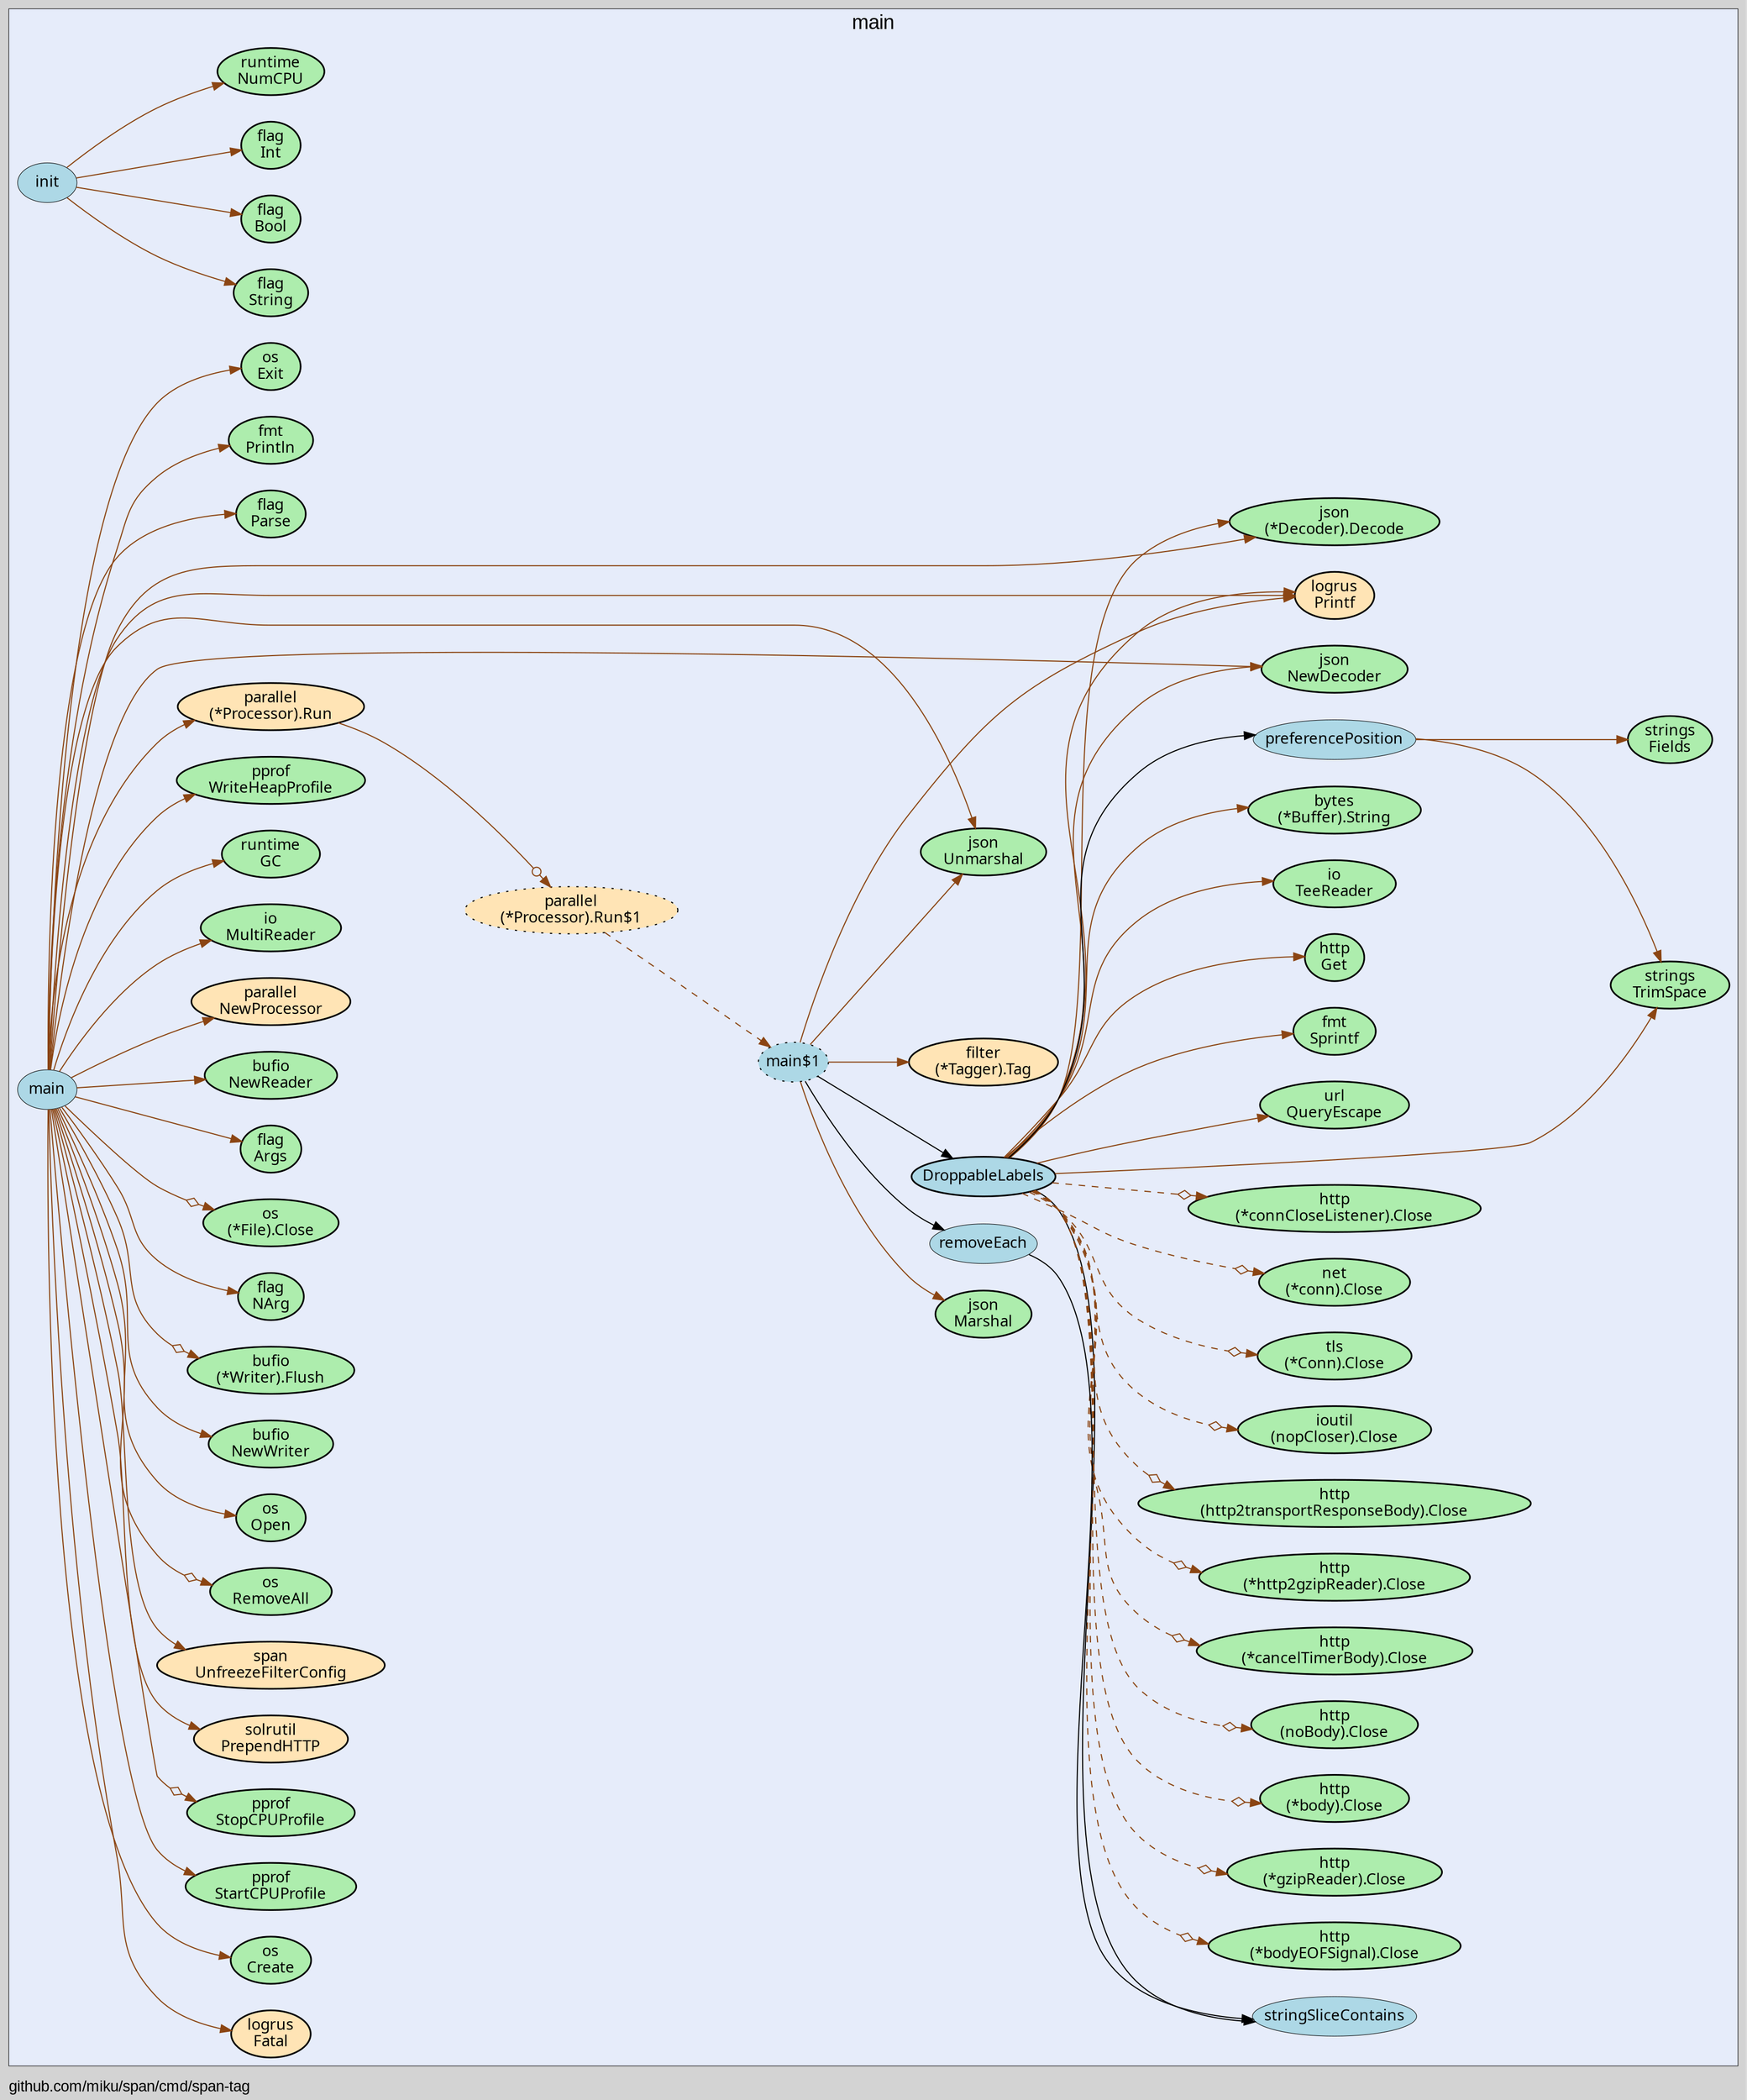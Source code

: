 digraph gocallvis {
    label="github.com/miku/span/cmd/span-tag";
    labeljust="l";
    fontname="Arial";
    fontsize="14";
    rankdir="LR";
    bgcolor="lightgray";
    style="solid";
    penwidth="0.5";
    pad="0.0";
    nodesep="0.35";

    node [shape="ellipse" style="filled" fillcolor="honeydew" fontname="Verdana" penwidth="1.0" margin="0.05,0.0"];
    edge [minlen="2"]

    subgraph "cluster_focus" {
        fontsize="18";
bgcolor="#e6ecfa";
label="main";
labelloc="t";
labeljust="c";

        "github.com/miku/span/cmd/span-tag.main$1" [ label="main$1" style="dotted,filled" fillcolor="lightblue" ]
        "encoding/json.Unmarshal" [ fillcolor="#adedad" label="json\nUnmarshal" penwidth="1.5" ]
        "(*github.com/miku/span/filter.Tagger).Tag" [ fillcolor="moccasin" label="filter\n(*Tagger).Tag" penwidth="1.5" ]
        "github.com/miku/span/cmd/span-tag.DroppableLabels" [ fillcolor="lightblue" label="DroppableLabels" penwidth="1.5" ]
        "strings.TrimSpace" [ fillcolor="#adedad" label="strings\nTrimSpace" penwidth="1.5" ]
        "net/url.QueryEscape" [ fillcolor="#adedad" label="url\nQueryEscape" penwidth="1.5" ]
        "fmt.Sprintf" [ fillcolor="#adedad" label="fmt\nSprintf" penwidth="1.5" ]
        "github.com/sirupsen/logrus.Printf" [ fillcolor="moccasin" label="logrus\nPrintf" penwidth="1.5" ]
        "net/http.Get" [ fillcolor="#adedad" label="http\nGet" penwidth="1.5" ]
        "io.TeeReader" [ fillcolor="#adedad" label="io\nTeeReader" penwidth="1.5" ]
        "encoding/json.NewDecoder" [ label="json\nNewDecoder" penwidth="1.5" fillcolor="#adedad" ]
        "(*encoding/json.Decoder).Decode" [ fillcolor="#adedad" label="json\n(*Decoder).Decode" penwidth="1.5" ]
        "(*bytes.Buffer).String" [ fillcolor="#adedad" label="bytes\n(*Buffer).String" penwidth="1.5" ]
        "github.com/miku/span/cmd/span-tag.stringSliceContains" [ penwidth="0.5" fillcolor="lightblue" label="stringSliceContains" ]
        "github.com/miku/span/cmd/span-tag.preferencePosition" [ fillcolor="lightblue" label="preferencePosition" penwidth="0.5" ]
        "strings.Fields" [ fillcolor="#adedad" label="strings\nFields" penwidth="1.5" ]
        "(*net/http.bodyEOFSignal).Close" [ fillcolor="#adedad" label="http\n(*bodyEOFSignal).Close" penwidth="1.5" ]
        "(*net/http.gzipReader).Close" [ fillcolor="#adedad" label="http\n(*gzipReader).Close" penwidth="1.5" ]
        "(*net/http.body).Close" [ label="http\n(*body).Close" penwidth="1.5" fillcolor="#adedad" ]
        "(net/http.noBody).Close" [ fillcolor="#adedad" label="http\n(noBody).Close" penwidth="1.5" ]
        "(*net/http.cancelTimerBody).Close" [ fillcolor="#adedad" label="http\n(*cancelTimerBody).Close" penwidth="1.5" ]
        "(*net/http.http2gzipReader).Close" [ fillcolor="#adedad" label="http\n(*http2gzipReader).Close" penwidth="1.5" ]
        "(net/http.http2transportResponseBody).Close" [ fillcolor="#adedad" label="http\n(http2transportResponseBody).Close" penwidth="1.5" ]
        "(io/ioutil.nopCloser).Close" [ fillcolor="#adedad" label="ioutil\n(nopCloser).Close" penwidth="1.5" ]
        "(*crypto/tls.Conn).Close" [ fillcolor="#adedad" label="tls\n(*Conn).Close" penwidth="1.5" ]
        "(*net.conn).Close" [ fillcolor="#adedad" label="net\n(*conn).Close" penwidth="1.5" ]
        "(*net/http.connCloseListener).Close" [ label="http\n(*connCloseListener).Close" penwidth="1.5" fillcolor="#adedad" ]
        "encoding/json.Marshal" [ fillcolor="#adedad" label="json\nMarshal" penwidth="1.5" ]
        "github.com/miku/span/cmd/span-tag.removeEach" [ label="removeEach" penwidth="0.5" fillcolor="lightblue" ]
        "(*github.com/miku/span/parallel.Processor).Run$1" [ style="dotted,filled" fillcolor="moccasin" label="parallel\n(*Processor).Run$1" ]
        "(*github.com/miku/span/parallel.Processor).Run" [ fillcolor="moccasin" label="parallel\n(*Processor).Run" penwidth="1.5" ]
        "github.com/miku/span/cmd/span-tag.init" [ label="init" penwidth="0.5" fillcolor="lightblue" ]
        "flag.String" [ fillcolor="#adedad" label="flag\nString" penwidth="1.5" ]
        "flag.Bool" [ fillcolor="#adedad" label="flag\nBool" penwidth="1.5" ]
        "flag.Int" [ fillcolor="#adedad" label="flag\nInt" penwidth="1.5" ]
        "runtime.NumCPU" [ penwidth="1.5" fillcolor="#adedad" label="runtime\nNumCPU" ]
        "github.com/miku/span/cmd/span-tag.main" [ fillcolor="lightblue" label="main" penwidth="0.5" ]
        "flag.Parse" [ fillcolor="#adedad" label="flag\nParse" penwidth="1.5" ]
        "fmt.Println" [ label="fmt\nPrintln" penwidth="1.5" fillcolor="#adedad" ]
        "os.Exit" [ fillcolor="#adedad" label="os\nExit" penwidth="1.5" ]
        "github.com/sirupsen/logrus.Fatal" [ fillcolor="moccasin" label="logrus\nFatal" penwidth="1.5" ]
        "os.Create" [ fillcolor="#adedad" label="os\nCreate" penwidth="1.5" ]
        "runtime/pprof.StartCPUProfile" [ label="pprof\nStartCPUProfile" penwidth="1.5" fillcolor="#adedad" ]
        "runtime/pprof.StopCPUProfile" [ fillcolor="#adedad" label="pprof\nStopCPUProfile" penwidth="1.5" ]
        "github.com/miku/span/solrutil.PrependHTTP" [ fillcolor="moccasin" label="solrutil\nPrependHTTP" penwidth="1.5" ]
        "github.com/miku/span.UnfreezeFilterConfig" [ fillcolor="moccasin" label="span\nUnfreezeFilterConfig" penwidth="1.5" ]
        "os.RemoveAll" [ penwidth="1.5" fillcolor="#adedad" label="os\nRemoveAll" ]
        "os.Open" [ fillcolor="#adedad" label="os\nOpen" penwidth="1.5" ]
        "bufio.NewWriter" [ label="bufio\nNewWriter" penwidth="1.5" fillcolor="#adedad" ]
        "(*bufio.Writer).Flush" [ fillcolor="#adedad" label="bufio\n(*Writer).Flush" penwidth="1.5" ]
        "flag.NArg" [ fillcolor="#adedad" label="flag\nNArg" penwidth="1.5" ]
        "(*os.File).Close" [ label="os\n(*File).Close" penwidth="1.5" fillcolor="#adedad" ]
        "flag.Args" [ fillcolor="#adedad" label="flag\nArgs" penwidth="1.5" ]
        "bufio.NewReader" [ fillcolor="#adedad" label="bufio\nNewReader" penwidth="1.5" ]
        "github.com/miku/span/parallel.NewProcessor" [ fillcolor="moccasin" label="parallel\nNewProcessor" penwidth="1.5" ]
        "io.MultiReader" [ label="io\nMultiReader" penwidth="1.5" fillcolor="#adedad" ]
        "runtime.GC" [ fillcolor="#adedad" label="runtime\nGC" penwidth="1.5" ]
        "runtime/pprof.WriteHeapProfile" [ penwidth="1.5" fillcolor="#adedad" label="pprof\nWriteHeapProfile" ]

    }

    "github.com/miku/span/cmd/span-tag.main$1" -> "encoding/json.Unmarshal" [ color="saddlebrown" ]
    "github.com/miku/span/cmd/span-tag.main$1" -> "(*github.com/miku/span/filter.Tagger).Tag" [ color="saddlebrown" ]
    "github.com/miku/span/cmd/span-tag.DroppableLabels" -> "strings.TrimSpace" [ color="saddlebrown" ]
    "github.com/miku/span/cmd/span-tag.DroppableLabels" -> "net/url.QueryEscape" [ color="saddlebrown" ]
    "github.com/miku/span/cmd/span-tag.DroppableLabels" -> "fmt.Sprintf" [ color="saddlebrown" ]
    "github.com/miku/span/cmd/span-tag.DroppableLabels" -> "github.com/sirupsen/logrus.Printf" [ color="saddlebrown" ]
    "github.com/miku/span/cmd/span-tag.DroppableLabels" -> "net/http.Get" [ color="saddlebrown" ]
    "github.com/miku/span/cmd/span-tag.DroppableLabels" -> "io.TeeReader" [ color="saddlebrown" ]
    "github.com/miku/span/cmd/span-tag.DroppableLabels" -> "encoding/json.NewDecoder" [ color="saddlebrown" ]
    "github.com/miku/span/cmd/span-tag.DroppableLabels" -> "(*encoding/json.Decoder).Decode" [ color="saddlebrown" ]
    "github.com/miku/span/cmd/span-tag.DroppableLabels" -> "(*bytes.Buffer).String" [ color="saddlebrown" ]
    "github.com/miku/span/cmd/span-tag.DroppableLabels" -> "github.com/miku/span/cmd/span-tag.stringSliceContains" [  ]
    "github.com/miku/span/cmd/span-tag.preferencePosition" -> "strings.Fields" [ color="saddlebrown" ]
    "github.com/miku/span/cmd/span-tag.preferencePosition" -> "strings.TrimSpace" [ color="saddlebrown" ]
    "github.com/miku/span/cmd/span-tag.DroppableLabels" -> "github.com/miku/span/cmd/span-tag.preferencePosition" [  ]
    "github.com/miku/span/cmd/span-tag.DroppableLabels" -> "(*net/http.bodyEOFSignal).Close" [ style="dashed" arrowhead="normalnoneodiamond" color="saddlebrown" ]
    "github.com/miku/span/cmd/span-tag.DroppableLabels" -> "(*net/http.gzipReader).Close" [ style="dashed" arrowhead="normalnoneodiamond" color="saddlebrown" ]
    "github.com/miku/span/cmd/span-tag.DroppableLabels" -> "(*net/http.body).Close" [ style="dashed" arrowhead="normalnoneodiamond" color="saddlebrown" ]
    "github.com/miku/span/cmd/span-tag.DroppableLabels" -> "(net/http.noBody).Close" [ style="dashed" arrowhead="normalnoneodiamond" color="saddlebrown" ]
    "github.com/miku/span/cmd/span-tag.DroppableLabels" -> "(*net/http.cancelTimerBody).Close" [ arrowhead="normalnoneodiamond" color="saddlebrown" style="dashed" ]
    "github.com/miku/span/cmd/span-tag.DroppableLabels" -> "(*net/http.http2gzipReader).Close" [ style="dashed" arrowhead="normalnoneodiamond" color="saddlebrown" ]
    "github.com/miku/span/cmd/span-tag.DroppableLabels" -> "(net/http.http2transportResponseBody).Close" [ style="dashed" arrowhead="normalnoneodiamond" color="saddlebrown" ]
    "github.com/miku/span/cmd/span-tag.DroppableLabels" -> "(io/ioutil.nopCloser).Close" [ style="dashed" arrowhead="normalnoneodiamond" color="saddlebrown" ]
    "github.com/miku/span/cmd/span-tag.DroppableLabels" -> "(*crypto/tls.Conn).Close" [ arrowhead="normalnoneodiamond" color="saddlebrown" style="dashed" ]
    "github.com/miku/span/cmd/span-tag.DroppableLabels" -> "(*net.conn).Close" [ color="saddlebrown" style="dashed" arrowhead="normalnoneodiamond" ]
    "github.com/miku/span/cmd/span-tag.DroppableLabels" -> "(*net/http.connCloseListener).Close" [ style="dashed" arrowhead="normalnoneodiamond" color="saddlebrown" ]
    "github.com/miku/span/cmd/span-tag.main$1" -> "github.com/miku/span/cmd/span-tag.DroppableLabels" [  ]
    "github.com/miku/span/cmd/span-tag.main$1" -> "encoding/json.Marshal" [ color="saddlebrown" ]
    "github.com/miku/span/cmd/span-tag.removeEach" -> "github.com/miku/span/cmd/span-tag.stringSliceContains" [  ]
    "github.com/miku/span/cmd/span-tag.main$1" -> "github.com/miku/span/cmd/span-tag.removeEach" [  ]
    "github.com/miku/span/cmd/span-tag.main$1" -> "github.com/sirupsen/logrus.Printf" [ color="saddlebrown" ]
    "(*github.com/miku/span/parallel.Processor).Run$1" -> "github.com/miku/span/cmd/span-tag.main$1" [ style="dashed" color="saddlebrown" ]
    "(*github.com/miku/span/parallel.Processor).Run" -> "(*github.com/miku/span/parallel.Processor).Run$1" [ arrowhead="normalnoneodot" color="saddlebrown" ]
    "github.com/miku/span/cmd/span-tag.init" -> "flag.String" [ color="saddlebrown" ]
    "github.com/miku/span/cmd/span-tag.init" -> "flag.Bool" [ color="saddlebrown" ]
    "github.com/miku/span/cmd/span-tag.init" -> "flag.Int" [ color="saddlebrown" ]
    "github.com/miku/span/cmd/span-tag.init" -> "runtime.NumCPU" [ color="saddlebrown" ]
    "github.com/miku/span/cmd/span-tag.main" -> "flag.Parse" [ color="saddlebrown" ]
    "github.com/miku/span/cmd/span-tag.main" -> "fmt.Println" [ color="saddlebrown" ]
    "github.com/miku/span/cmd/span-tag.main" -> "os.Exit" [ color="saddlebrown" ]
    "github.com/miku/span/cmd/span-tag.main" -> "github.com/sirupsen/logrus.Fatal" [ color="saddlebrown" ]
    "github.com/miku/span/cmd/span-tag.main" -> "os.Create" [ color="saddlebrown" ]
    "github.com/miku/span/cmd/span-tag.main" -> "runtime/pprof.StartCPUProfile" [ color="saddlebrown" ]
    "github.com/miku/span/cmd/span-tag.main" -> "runtime/pprof.StopCPUProfile" [ arrowhead="normalnoneodiamond" color="saddlebrown" ]
    "github.com/miku/span/cmd/span-tag.main" -> "github.com/miku/span/solrutil.PrependHTTP" [ color="saddlebrown" ]
    "github.com/miku/span/cmd/span-tag.main" -> "github.com/miku/span.UnfreezeFilterConfig" [ color="saddlebrown" ]
    "github.com/miku/span/cmd/span-tag.main" -> "encoding/json.Unmarshal" [ color="saddlebrown" ]
    "github.com/miku/span/cmd/span-tag.main" -> "github.com/sirupsen/logrus.Printf" [ color="saddlebrown" ]
    "github.com/miku/span/cmd/span-tag.main" -> "os.RemoveAll" [ arrowhead="normalnoneodiamond" color="saddlebrown" ]
    "github.com/miku/span/cmd/span-tag.main" -> "os.Open" [ color="saddlebrown" ]
    "github.com/miku/span/cmd/span-tag.main" -> "bufio.NewWriter" [ color="saddlebrown" ]
    "github.com/miku/span/cmd/span-tag.main" -> "(*bufio.Writer).Flush" [ arrowhead="normalnoneodiamond" color="saddlebrown" ]
    "github.com/miku/span/cmd/span-tag.main" -> "flag.NArg" [ color="saddlebrown" ]
    "github.com/miku/span/cmd/span-tag.main" -> "(*os.File).Close" [ arrowhead="normalnoneodiamond" color="saddlebrown" ]
    "github.com/miku/span/cmd/span-tag.main" -> "encoding/json.NewDecoder" [ color="saddlebrown" ]
    "github.com/miku/span/cmd/span-tag.main" -> "(*encoding/json.Decoder).Decode" [ color="saddlebrown" ]
    "github.com/miku/span/cmd/span-tag.main" -> "flag.Args" [ color="saddlebrown" ]
    "github.com/miku/span/cmd/span-tag.main" -> "bufio.NewReader" [ color="saddlebrown" ]
    "github.com/miku/span/cmd/span-tag.main" -> "github.com/miku/span/parallel.NewProcessor" [ color="saddlebrown" ]
    "github.com/miku/span/cmd/span-tag.main" -> "(*github.com/miku/span/parallel.Processor).Run" [ color="saddlebrown" ]
    "github.com/miku/span/cmd/span-tag.main" -> "io.MultiReader" [ color="saddlebrown" ]
    "github.com/miku/span/cmd/span-tag.main" -> "runtime.GC" [ color="saddlebrown" ]
    "github.com/miku/span/cmd/span-tag.main" -> "runtime/pprof.WriteHeapProfile" [ color="saddlebrown" ]
}
